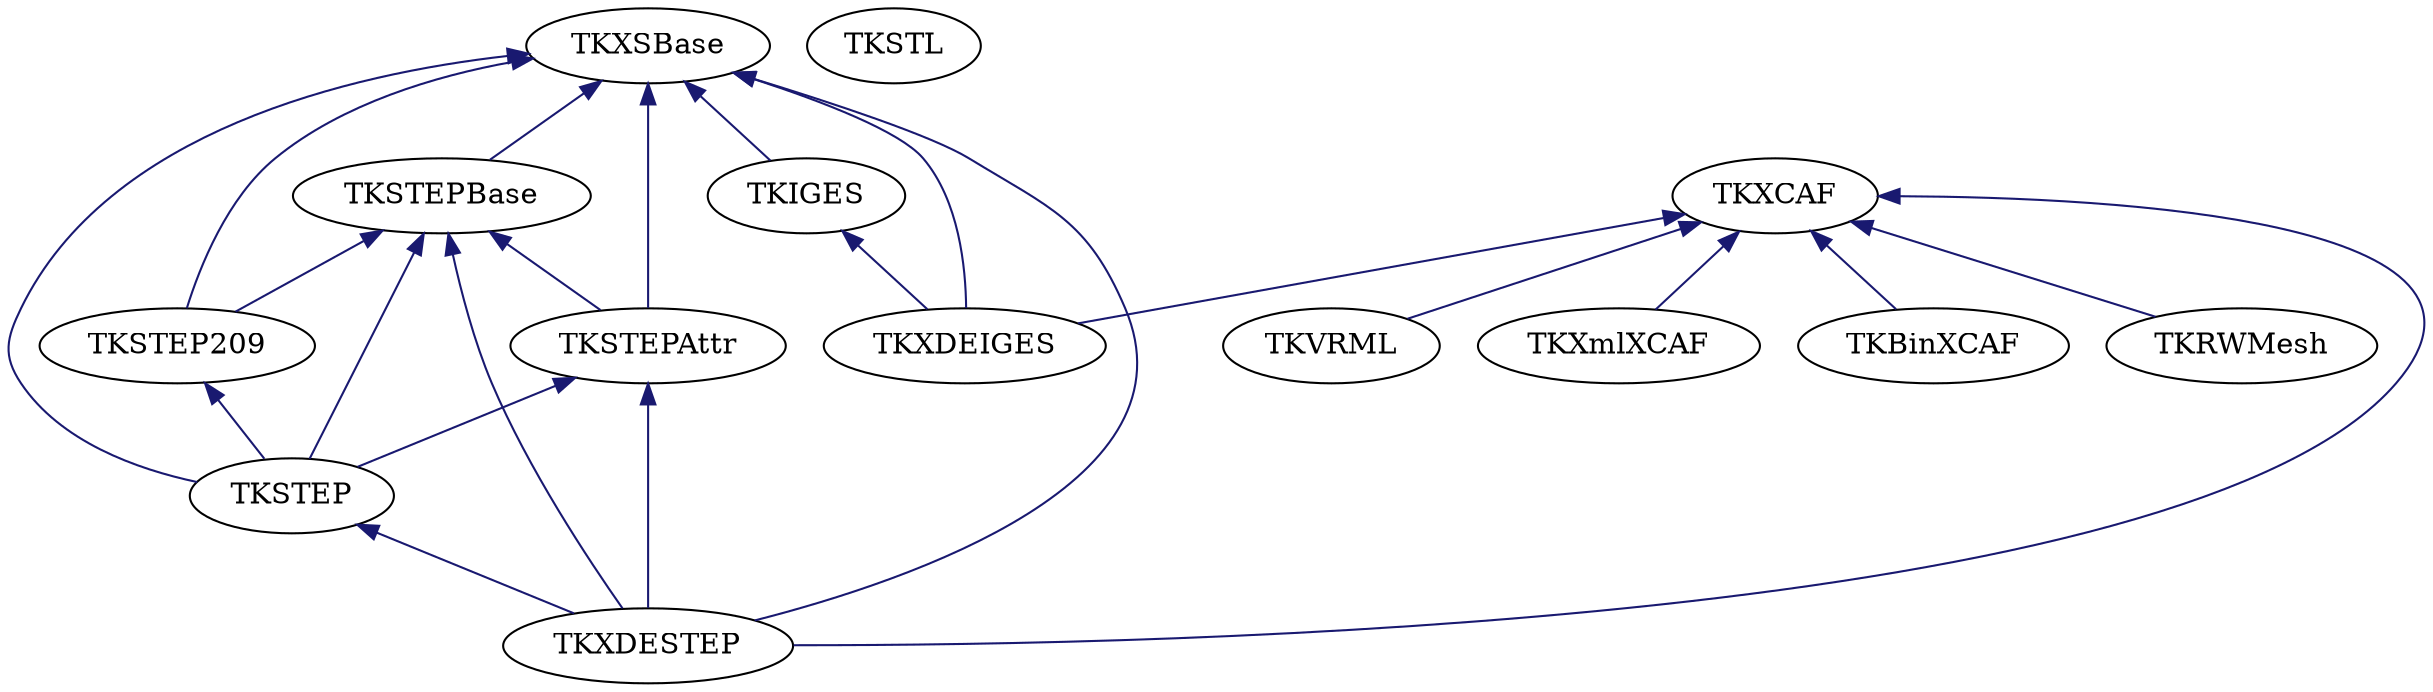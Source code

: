 digraph schema_DataExchange
{
	TKXSBase [ URL = "toolkit_tkxsbase.html" ]
	TKSTEPBase [ URL = "toolkit_tkstepbase.html" ]
	TKXSBase -> TKSTEPBase [ dir = "back", color = "midnightblue", style = "solid" ]
	TKSTEPAttr [ URL = "toolkit_tkstepattr.html" ]
	TKXSBase -> TKSTEPAttr [ dir = "back", color = "midnightblue", style = "solid" ]
	TKSTEPBase -> TKSTEPAttr [ dir = "back", color = "midnightblue", style = "solid" ]
	TKSTEP209 [ URL = "toolkit_tkstep209.html" ]
	TKXSBase -> TKSTEP209 [ dir = "back", color = "midnightblue", style = "solid" ]
	TKSTEPBase -> TKSTEP209 [ dir = "back", color = "midnightblue", style = "solid" ]
	TKSTEP [ URL = "toolkit_tkstep.html" ]
	TKSTEPAttr -> TKSTEP [ dir = "back", color = "midnightblue", style = "solid" ]
	TKSTEP209 -> TKSTEP [ dir = "back", color = "midnightblue", style = "solid" ]
	TKSTEPBase -> TKSTEP [ dir = "back", color = "midnightblue", style = "solid" ]
	TKXSBase -> TKSTEP [ dir = "back", color = "midnightblue", style = "solid" ]
	TKIGES [ URL = "toolkit_tkiges.html" ]
	TKXSBase -> TKIGES [ dir = "back", color = "midnightblue", style = "solid" ]
	TKXCAF [ URL = "toolkit_tkxcaf.html" ]
	TKXDEIGES [ URL = "toolkit_tkxdeiges.html" ]
	TKXSBase -> TKXDEIGES [ dir = "back", color = "midnightblue", style = "solid" ]
	TKXCAF -> TKXDEIGES [ dir = "back", color = "midnightblue", style = "solid" ]
	TKIGES -> TKXDEIGES [ dir = "back", color = "midnightblue", style = "solid" ]
	TKXDESTEP [ URL = "toolkit_tkxdestep.html" ]
	TKSTEPAttr -> TKXDESTEP [ dir = "back", color = "midnightblue", style = "solid" ]
	TKXSBase -> TKXDESTEP [ dir = "back", color = "midnightblue", style = "solid" ]
	TKSTEPBase -> TKXDESTEP [ dir = "back", color = "midnightblue", style = "solid" ]
	TKXCAF -> TKXDESTEP [ dir = "back", color = "midnightblue", style = "solid" ]
	TKSTEP -> TKXDESTEP [ dir = "back", color = "midnightblue", style = "solid" ]
	TKSTL [ URL = "toolkit_tkstl.html" ]
	TKVRML [ URL = "toolkit_tkvrml.html" ]
	TKXCAF -> TKVRML [ dir = "back", color = "midnightblue", style = "solid" ]
	TKXmlXCAF [ URL = "toolkit_tkxmlxcaf.html" ]
	TKXCAF -> TKXmlXCAF [ dir = "back", color = "midnightblue", style = "solid" ]
	TKBinXCAF [ URL = "toolkit_tkbinxcaf.html" ]
	TKXCAF -> TKBinXCAF [ dir = "back", color = "midnightblue", style = "solid" ]
	TKRWMesh [ URL = "toolkit_tkrwmesh.html" ]
	TKXCAF -> TKRWMesh [ dir = "back", color = "midnightblue", style = "solid" ]
}
